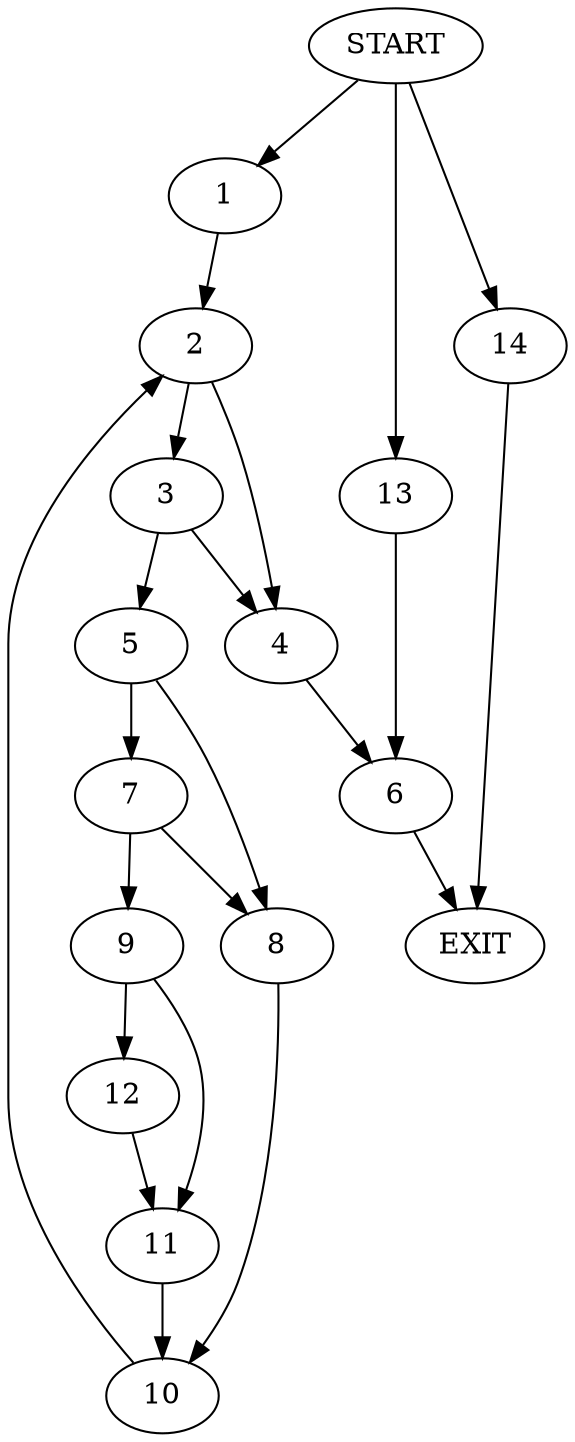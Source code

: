 digraph {
0 [label="START"];
1;
2;
3;
4;
5;
6;
7;
8;
9;
10;
11;
12;
13;
14;
15 [label="EXIT"];
0 -> 1;
1 -> 2;
2 -> 3;
2 -> 4;
3 -> 5;
3 -> 4;
4 -> 6;
5 -> 7;
5 -> 8;
7 -> 8;
7 -> 9;
8 -> 10;
9 -> 11;
9 -> 12;
10 -> 2;
12 -> 11;
11 -> 10;
6 -> 15;
0 -> 13;
13 -> 6;
0 -> 14;
14 -> 15;
}